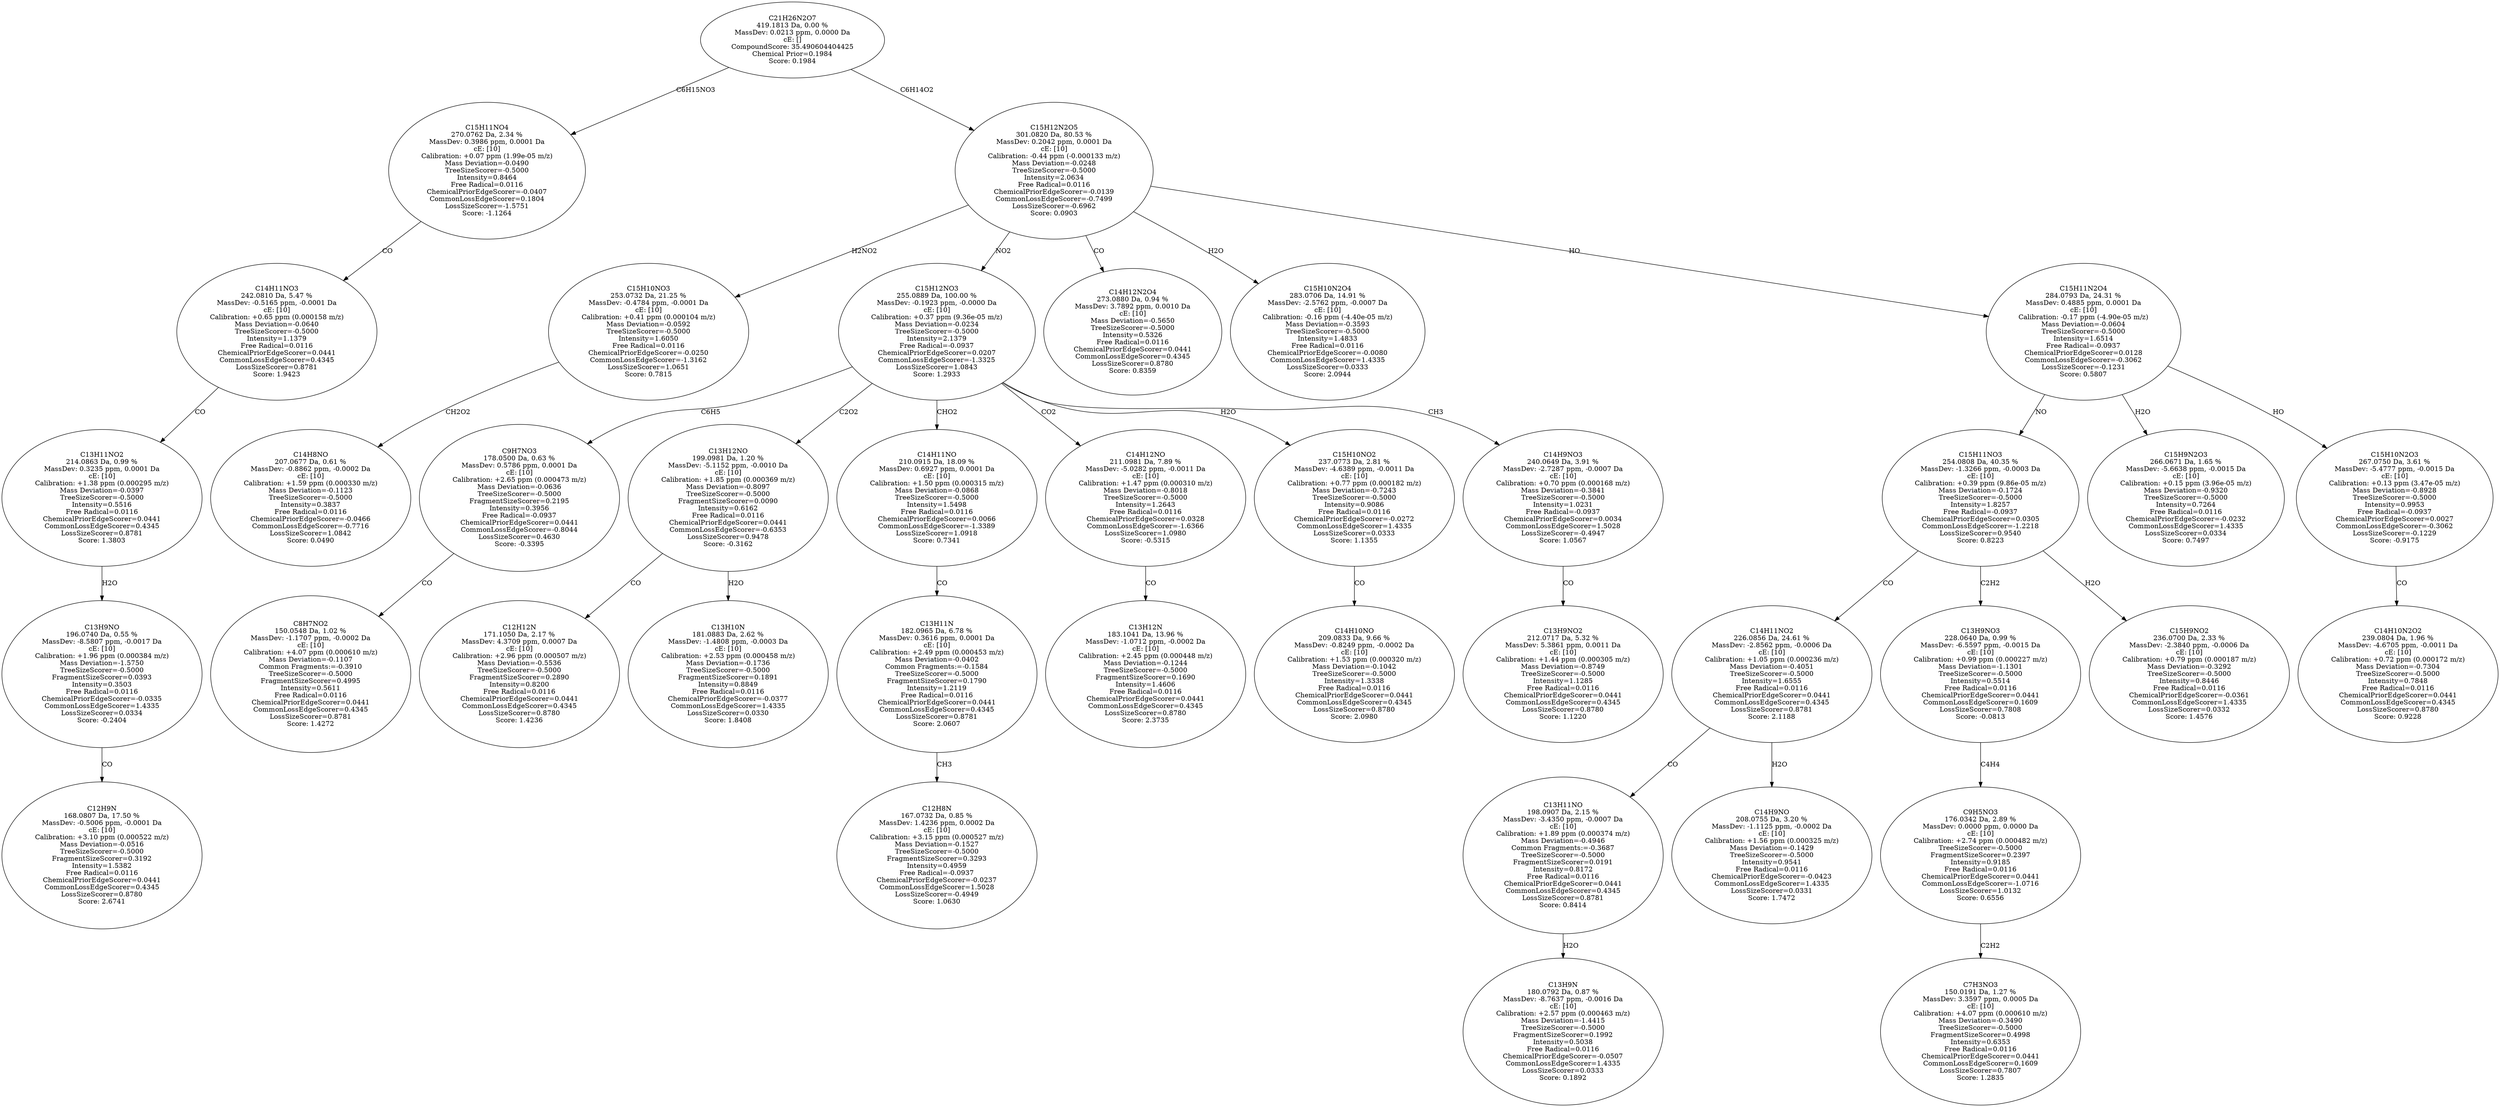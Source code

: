 strict digraph {
v1 [label="C12H9N\n168.0807 Da, 17.50 %\nMassDev: -0.5006 ppm, -0.0001 Da\ncE: [10]\nCalibration: +3.10 ppm (0.000522 m/z)\nMass Deviation=-0.0516\nTreeSizeScorer=-0.5000\nFragmentSizeScorer=0.3192\nIntensity=1.5382\nFree Radical=0.0116\nChemicalPriorEdgeScorer=0.0441\nCommonLossEdgeScorer=0.4345\nLossSizeScorer=0.8780\nScore: 2.6741"];
v2 [label="C13H9NO\n196.0740 Da, 0.55 %\nMassDev: -8.5807 ppm, -0.0017 Da\ncE: [10]\nCalibration: +1.96 ppm (0.000384 m/z)\nMass Deviation=-1.5750\nTreeSizeScorer=-0.5000\nFragmentSizeScorer=0.0393\nIntensity=0.3503\nFree Radical=0.0116\nChemicalPriorEdgeScorer=-0.0335\nCommonLossEdgeScorer=1.4335\nLossSizeScorer=0.0334\nScore: -0.2404"];
v3 [label="C13H11NO2\n214.0863 Da, 0.99 %\nMassDev: 0.3235 ppm, 0.0001 Da\ncE: [10]\nCalibration: +1.38 ppm (0.000295 m/z)\nMass Deviation=-0.0397\nTreeSizeScorer=-0.5000\nIntensity=0.5516\nFree Radical=0.0116\nChemicalPriorEdgeScorer=0.0441\nCommonLossEdgeScorer=0.4345\nLossSizeScorer=0.8781\nScore: 1.3803"];
v4 [label="C14H11NO3\n242.0810 Da, 5.47 %\nMassDev: -0.5165 ppm, -0.0001 Da\ncE: [10]\nCalibration: +0.65 ppm (0.000158 m/z)\nMass Deviation=-0.0640\nTreeSizeScorer=-0.5000\nIntensity=1.1379\nFree Radical=0.0116\nChemicalPriorEdgeScorer=0.0441\nCommonLossEdgeScorer=0.4345\nLossSizeScorer=0.8781\nScore: 1.9423"];
v5 [label="C15H11NO4\n270.0762 Da, 2.34 %\nMassDev: 0.3986 ppm, 0.0001 Da\ncE: [10]\nCalibration: +0.07 ppm (1.99e-05 m/z)\nMass Deviation=-0.0490\nTreeSizeScorer=-0.5000\nIntensity=0.8464\nFree Radical=0.0116\nChemicalPriorEdgeScorer=-0.0407\nCommonLossEdgeScorer=0.1804\nLossSizeScorer=-1.5751\nScore: -1.1264"];
v6 [label="C14H8NO\n207.0677 Da, 0.61 %\nMassDev: -0.8862 ppm, -0.0002 Da\ncE: [10]\nCalibration: +1.59 ppm (0.000330 m/z)\nMass Deviation=-0.1123\nTreeSizeScorer=-0.5000\nIntensity=0.3837\nFree Radical=0.0116\nChemicalPriorEdgeScorer=-0.0466\nCommonLossEdgeScorer=-0.7716\nLossSizeScorer=1.0842\nScore: 0.0490"];
v7 [label="C15H10NO3\n253.0732 Da, 21.25 %\nMassDev: -0.4784 ppm, -0.0001 Da\ncE: [10]\nCalibration: +0.41 ppm (0.000104 m/z)\nMass Deviation=-0.0592\nTreeSizeScorer=-0.5000\nIntensity=1.6050\nFree Radical=0.0116\nChemicalPriorEdgeScorer=-0.0250\nCommonLossEdgeScorer=-1.3162\nLossSizeScorer=1.0651\nScore: 0.7815"];
v8 [label="C8H7NO2\n150.0548 Da, 1.02 %\nMassDev: -1.1707 ppm, -0.0002 Da\ncE: [10]\nCalibration: +4.07 ppm (0.000610 m/z)\nMass Deviation=-0.1107\nCommon Fragments:=-0.3910\nTreeSizeScorer=-0.5000\nFragmentSizeScorer=0.4995\nIntensity=0.5611\nFree Radical=0.0116\nChemicalPriorEdgeScorer=0.0441\nCommonLossEdgeScorer=0.4345\nLossSizeScorer=0.8781\nScore: 1.4272"];
v9 [label="C9H7NO3\n178.0500 Da, 0.63 %\nMassDev: 0.5786 ppm, 0.0001 Da\ncE: [10]\nCalibration: +2.65 ppm (0.000473 m/z)\nMass Deviation=-0.0636\nTreeSizeScorer=-0.5000\nFragmentSizeScorer=0.2195\nIntensity=0.3956\nFree Radical=-0.0937\nChemicalPriorEdgeScorer=0.0441\nCommonLossEdgeScorer=-0.8044\nLossSizeScorer=0.4630\nScore: -0.3395"];
v10 [label="C12H12N\n171.1050 Da, 2.17 %\nMassDev: 4.3709 ppm, 0.0007 Da\ncE: [10]\nCalibration: +2.96 ppm (0.000507 m/z)\nMass Deviation=-0.5536\nTreeSizeScorer=-0.5000\nFragmentSizeScorer=0.2890\nIntensity=0.8200\nFree Radical=0.0116\nChemicalPriorEdgeScorer=0.0441\nCommonLossEdgeScorer=0.4345\nLossSizeScorer=0.8780\nScore: 1.4236"];
v11 [label="C13H10N\n181.0883 Da, 2.62 %\nMassDev: -1.4808 ppm, -0.0003 Da\ncE: [10]\nCalibration: +2.53 ppm (0.000458 m/z)\nMass Deviation=-0.1736\nTreeSizeScorer=-0.5000\nFragmentSizeScorer=0.1891\nIntensity=0.8849\nFree Radical=0.0116\nChemicalPriorEdgeScorer=-0.0377\nCommonLossEdgeScorer=1.4335\nLossSizeScorer=0.0330\nScore: 1.8408"];
v12 [label="C13H12NO\n199.0981 Da, 1.20 %\nMassDev: -5.1152 ppm, -0.0010 Da\ncE: [10]\nCalibration: +1.85 ppm (0.000369 m/z)\nMass Deviation=-0.8097\nTreeSizeScorer=-0.5000\nFragmentSizeScorer=0.0090\nIntensity=0.6162\nFree Radical=0.0116\nChemicalPriorEdgeScorer=0.0441\nCommonLossEdgeScorer=-0.6353\nLossSizeScorer=0.9478\nScore: -0.3162"];
v13 [label="C12H8N\n167.0732 Da, 0.85 %\nMassDev: 1.4236 ppm, 0.0002 Da\ncE: [10]\nCalibration: +3.15 ppm (0.000527 m/z)\nMass Deviation=-0.1527\nTreeSizeScorer=-0.5000\nFragmentSizeScorer=0.3293\nIntensity=0.4959\nFree Radical=-0.0937\nChemicalPriorEdgeScorer=-0.0237\nCommonLossEdgeScorer=1.5028\nLossSizeScorer=-0.4949\nScore: 1.0630"];
v14 [label="C13H11N\n182.0965 Da, 6.78 %\nMassDev: 0.3616 ppm, 0.0001 Da\ncE: [10]\nCalibration: +2.49 ppm (0.000453 m/z)\nMass Deviation=-0.0402\nCommon Fragments:=-0.1584\nTreeSizeScorer=-0.5000\nFragmentSizeScorer=0.1790\nIntensity=1.2119\nFree Radical=0.0116\nChemicalPriorEdgeScorer=0.0441\nCommonLossEdgeScorer=0.4345\nLossSizeScorer=0.8781\nScore: 2.0607"];
v15 [label="C14H11NO\n210.0915 Da, 18.09 %\nMassDev: 0.6927 ppm, 0.0001 Da\ncE: [10]\nCalibration: +1.50 ppm (0.000315 m/z)\nMass Deviation=-0.0868\nTreeSizeScorer=-0.5000\nIntensity=1.5498\nFree Radical=0.0116\nChemicalPriorEdgeScorer=0.0066\nCommonLossEdgeScorer=-1.3389\nLossSizeScorer=1.0918\nScore: 0.7341"];
v16 [label="C13H12N\n183.1041 Da, 13.96 %\nMassDev: -1.0712 ppm, -0.0002 Da\ncE: [10]\nCalibration: +2.45 ppm (0.000448 m/z)\nMass Deviation=-0.1244\nTreeSizeScorer=-0.5000\nFragmentSizeScorer=0.1690\nIntensity=1.4606\nFree Radical=0.0116\nChemicalPriorEdgeScorer=0.0441\nCommonLossEdgeScorer=0.4345\nLossSizeScorer=0.8780\nScore: 2.3735"];
v17 [label="C14H12NO\n211.0981 Da, 7.89 %\nMassDev: -5.0282 ppm, -0.0011 Da\ncE: [10]\nCalibration: +1.47 ppm (0.000310 m/z)\nMass Deviation=-0.8018\nTreeSizeScorer=-0.5000\nIntensity=1.2643\nFree Radical=0.0116\nChemicalPriorEdgeScorer=0.0328\nCommonLossEdgeScorer=-1.6366\nLossSizeScorer=1.0980\nScore: -0.5315"];
v18 [label="C14H10NO\n209.0833 Da, 9.66 %\nMassDev: -0.8249 ppm, -0.0002 Da\ncE: [10]\nCalibration: +1.53 ppm (0.000320 m/z)\nMass Deviation=-0.1042\nTreeSizeScorer=-0.5000\nIntensity=1.3338\nFree Radical=0.0116\nChemicalPriorEdgeScorer=0.0441\nCommonLossEdgeScorer=0.4345\nLossSizeScorer=0.8780\nScore: 2.0980"];
v19 [label="C15H10NO2\n237.0773 Da, 2.81 %\nMassDev: -4.6389 ppm, -0.0011 Da\ncE: [10]\nCalibration: +0.77 ppm (0.000182 m/z)\nMass Deviation=-0.7243\nTreeSizeScorer=-0.5000\nIntensity=0.9086\nFree Radical=0.0116\nChemicalPriorEdgeScorer=-0.0272\nCommonLossEdgeScorer=1.4335\nLossSizeScorer=0.0333\nScore: 1.1355"];
v20 [label="C13H9NO2\n212.0717 Da, 5.32 %\nMassDev: 5.3861 ppm, 0.0011 Da\ncE: [10]\nCalibration: +1.44 ppm (0.000305 m/z)\nMass Deviation=-0.8749\nTreeSizeScorer=-0.5000\nIntensity=1.1285\nFree Radical=0.0116\nChemicalPriorEdgeScorer=0.0441\nCommonLossEdgeScorer=0.4345\nLossSizeScorer=0.8780\nScore: 1.1220"];
v21 [label="C14H9NO3\n240.0649 Da, 3.91 %\nMassDev: -2.7287 ppm, -0.0007 Da\ncE: [10]\nCalibration: +0.70 ppm (0.000168 m/z)\nMass Deviation=-0.3841\nTreeSizeScorer=-0.5000\nIntensity=1.0231\nFree Radical=-0.0937\nChemicalPriorEdgeScorer=0.0034\nCommonLossEdgeScorer=1.5028\nLossSizeScorer=-0.4947\nScore: 1.0567"];
v22 [label="C15H12NO3\n255.0889 Da, 100.00 %\nMassDev: -0.1923 ppm, -0.0000 Da\ncE: [10]\nCalibration: +0.37 ppm (9.36e-05 m/z)\nMass Deviation=-0.0234\nTreeSizeScorer=-0.5000\nIntensity=2.1379\nFree Radical=-0.0937\nChemicalPriorEdgeScorer=0.0207\nCommonLossEdgeScorer=-1.3325\nLossSizeScorer=1.0843\nScore: 1.2933"];
v23 [label="C14H12N2O4\n273.0880 Da, 0.94 %\nMassDev: 3.7892 ppm, 0.0010 Da\ncE: [10]\nMass Deviation=-0.5650\nTreeSizeScorer=-0.5000\nIntensity=0.5326\nFree Radical=0.0116\nChemicalPriorEdgeScorer=0.0441\nCommonLossEdgeScorer=0.4345\nLossSizeScorer=0.8780\nScore: 0.8359"];
v24 [label="C15H10N2O4\n283.0706 Da, 14.91 %\nMassDev: -2.5762 ppm, -0.0007 Da\ncE: [10]\nCalibration: -0.16 ppm (-4.40e-05 m/z)\nMass Deviation=-0.3593\nTreeSizeScorer=-0.5000\nIntensity=1.4833\nFree Radical=0.0116\nChemicalPriorEdgeScorer=-0.0080\nCommonLossEdgeScorer=1.4335\nLossSizeScorer=0.0333\nScore: 2.0944"];
v25 [label="C13H9N\n180.0792 Da, 0.87 %\nMassDev: -8.7637 ppm, -0.0016 Da\ncE: [10]\nCalibration: +2.57 ppm (0.000463 m/z)\nMass Deviation=-1.4415\nTreeSizeScorer=-0.5000\nFragmentSizeScorer=0.1992\nIntensity=0.5038\nFree Radical=0.0116\nChemicalPriorEdgeScorer=-0.0507\nCommonLossEdgeScorer=1.4335\nLossSizeScorer=0.0333\nScore: 0.1892"];
v26 [label="C13H11NO\n198.0907 Da, 2.15 %\nMassDev: -3.4350 ppm, -0.0007 Da\ncE: [10]\nCalibration: +1.89 ppm (0.000374 m/z)\nMass Deviation=-0.4946\nCommon Fragments:=-0.3687\nTreeSizeScorer=-0.5000\nFragmentSizeScorer=0.0191\nIntensity=0.8172\nFree Radical=0.0116\nChemicalPriorEdgeScorer=0.0441\nCommonLossEdgeScorer=0.4345\nLossSizeScorer=0.8781\nScore: 0.8414"];
v27 [label="C14H9NO\n208.0755 Da, 3.20 %\nMassDev: -1.1125 ppm, -0.0002 Da\ncE: [10]\nCalibration: +1.56 ppm (0.000325 m/z)\nMass Deviation=-0.1429\nTreeSizeScorer=-0.5000\nIntensity=0.9541\nFree Radical=0.0116\nChemicalPriorEdgeScorer=-0.0423\nCommonLossEdgeScorer=1.4335\nLossSizeScorer=0.0331\nScore: 1.7472"];
v28 [label="C14H11NO2\n226.0856 Da, 24.61 %\nMassDev: -2.8562 ppm, -0.0006 Da\ncE: [10]\nCalibration: +1.05 ppm (0.000236 m/z)\nMass Deviation=-0.4051\nTreeSizeScorer=-0.5000\nIntensity=1.6555\nFree Radical=0.0116\nChemicalPriorEdgeScorer=0.0441\nCommonLossEdgeScorer=0.4345\nLossSizeScorer=0.8781\nScore: 2.1188"];
v29 [label="C7H3NO3\n150.0191 Da, 1.27 %\nMassDev: 3.3597 ppm, 0.0005 Da\ncE: [10]\nCalibration: +4.07 ppm (0.000610 m/z)\nMass Deviation=-0.3490\nTreeSizeScorer=-0.5000\nFragmentSizeScorer=0.4998\nIntensity=0.6353\nFree Radical=0.0116\nChemicalPriorEdgeScorer=0.0441\nCommonLossEdgeScorer=0.1609\nLossSizeScorer=0.7807\nScore: 1.2835"];
v30 [label="C9H5NO3\n176.0342 Da, 2.89 %\nMassDev: 0.0000 ppm, 0.0000 Da\ncE: [10]\nCalibration: +2.74 ppm (0.000482 m/z)\nTreeSizeScorer=-0.5000\nFragmentSizeScorer=0.2397\nIntensity=0.9185\nFree Radical=0.0116\nChemicalPriorEdgeScorer=0.0441\nCommonLossEdgeScorer=-1.0716\nLossSizeScorer=1.0132\nScore: 0.6556"];
v31 [label="C13H9NO3\n228.0640 Da, 0.99 %\nMassDev: -6.5597 ppm, -0.0015 Da\ncE: [10]\nCalibration: +0.99 ppm (0.000227 m/z)\nMass Deviation=-1.1301\nTreeSizeScorer=-0.5000\nIntensity=0.5514\nFree Radical=0.0116\nChemicalPriorEdgeScorer=0.0441\nCommonLossEdgeScorer=0.1609\nLossSizeScorer=0.7808\nScore: -0.0813"];
v32 [label="C15H9NO2\n236.0700 Da, 2.33 %\nMassDev: -2.3840 ppm, -0.0006 Da\ncE: [10]\nCalibration: +0.79 ppm (0.000187 m/z)\nMass Deviation=-0.3292\nTreeSizeScorer=-0.5000\nIntensity=0.8446\nFree Radical=0.0116\nChemicalPriorEdgeScorer=-0.0361\nCommonLossEdgeScorer=1.4335\nLossSizeScorer=0.0332\nScore: 1.4576"];
v33 [label="C15H11NO3\n254.0808 Da, 40.35 %\nMassDev: -1.3266 ppm, -0.0003 Da\ncE: [10]\nCalibration: +0.39 ppm (9.86e-05 m/z)\nMass Deviation=-0.1724\nTreeSizeScorer=-0.5000\nIntensity=1.8257\nFree Radical=-0.0937\nChemicalPriorEdgeScorer=0.0305\nCommonLossEdgeScorer=-1.2218\nLossSizeScorer=0.9540\nScore: 0.8223"];
v34 [label="C15H9N2O3\n266.0671 Da, 1.65 %\nMassDev: -5.6638 ppm, -0.0015 Da\ncE: [10]\nCalibration: +0.15 ppm (3.96e-05 m/z)\nMass Deviation=-0.9320\nTreeSizeScorer=-0.5000\nIntensity=0.7264\nFree Radical=0.0116\nChemicalPriorEdgeScorer=-0.0232\nCommonLossEdgeScorer=1.4335\nLossSizeScorer=0.0334\nScore: 0.7497"];
v35 [label="C14H10N2O2\n239.0804 Da, 1.96 %\nMassDev: -4.6705 ppm, -0.0011 Da\ncE: [10]\nCalibration: +0.72 ppm (0.000172 m/z)\nMass Deviation=-0.7304\nTreeSizeScorer=-0.5000\nIntensity=0.7848\nFree Radical=0.0116\nChemicalPriorEdgeScorer=0.0441\nCommonLossEdgeScorer=0.4345\nLossSizeScorer=0.8780\nScore: 0.9228"];
v36 [label="C15H10N2O3\n267.0750 Da, 3.61 %\nMassDev: -5.4777 ppm, -0.0015 Da\ncE: [10]\nCalibration: +0.13 ppm (3.47e-05 m/z)\nMass Deviation=-0.8928\nTreeSizeScorer=-0.5000\nIntensity=0.9953\nFree Radical=-0.0937\nChemicalPriorEdgeScorer=0.0027\nCommonLossEdgeScorer=-0.3062\nLossSizeScorer=-0.1229\nScore: -0.9175"];
v37 [label="C15H11N2O4\n284.0793 Da, 24.31 %\nMassDev: 0.4885 ppm, 0.0001 Da\ncE: [10]\nCalibration: -0.17 ppm (-4.90e-05 m/z)\nMass Deviation=-0.0604\nTreeSizeScorer=-0.5000\nIntensity=1.6514\nFree Radical=-0.0937\nChemicalPriorEdgeScorer=0.0128\nCommonLossEdgeScorer=-0.3062\nLossSizeScorer=-0.1231\nScore: 0.5807"];
v38 [label="C15H12N2O5\n301.0820 Da, 80.53 %\nMassDev: 0.2042 ppm, 0.0001 Da\ncE: [10]\nCalibration: -0.44 ppm (-0.000133 m/z)\nMass Deviation=-0.0248\nTreeSizeScorer=-0.5000\nIntensity=2.0634\nFree Radical=0.0116\nChemicalPriorEdgeScorer=-0.0139\nCommonLossEdgeScorer=-0.7499\nLossSizeScorer=-0.6962\nScore: 0.0903"];
v39 [label="C21H26N2O7\n419.1813 Da, 0.00 %\nMassDev: 0.0213 ppm, 0.0000 Da\ncE: []\nCompoundScore: 35.490604404425\nChemical Prior=0.1984\nScore: 0.1984"];
v2 -> v1 [label="CO"];
v3 -> v2 [label="H2O"];
v4 -> v3 [label="CO"];
v5 -> v4 [label="CO"];
v39 -> v5 [label="C6H15NO3"];
v7 -> v6 [label="CH2O2"];
v38 -> v7 [label="H2NO2"];
v9 -> v8 [label="CO"];
v22 -> v9 [label="C6H5"];
v12 -> v10 [label="CO"];
v12 -> v11 [label="H2O"];
v22 -> v12 [label="C2O2"];
v14 -> v13 [label="CH3"];
v15 -> v14 [label="CO"];
v22 -> v15 [label="CHO2"];
v17 -> v16 [label="CO"];
v22 -> v17 [label="CO2"];
v19 -> v18 [label="CO"];
v22 -> v19 [label="H2O"];
v21 -> v20 [label="CO"];
v22 -> v21 [label="CH3"];
v38 -> v22 [label="NO2"];
v38 -> v23 [label="CO"];
v38 -> v24 [label="H2O"];
v26 -> v25 [label="H2O"];
v28 -> v26 [label="CO"];
v28 -> v27 [label="H2O"];
v33 -> v28 [label="CO"];
v30 -> v29 [label="C2H2"];
v31 -> v30 [label="C4H4"];
v33 -> v31 [label="C2H2"];
v33 -> v32 [label="H2O"];
v37 -> v33 [label="NO"];
v37 -> v34 [label="H2O"];
v36 -> v35 [label="CO"];
v37 -> v36 [label="HO"];
v38 -> v37 [label="HO"];
v39 -> v38 [label="C6H14O2"];
}